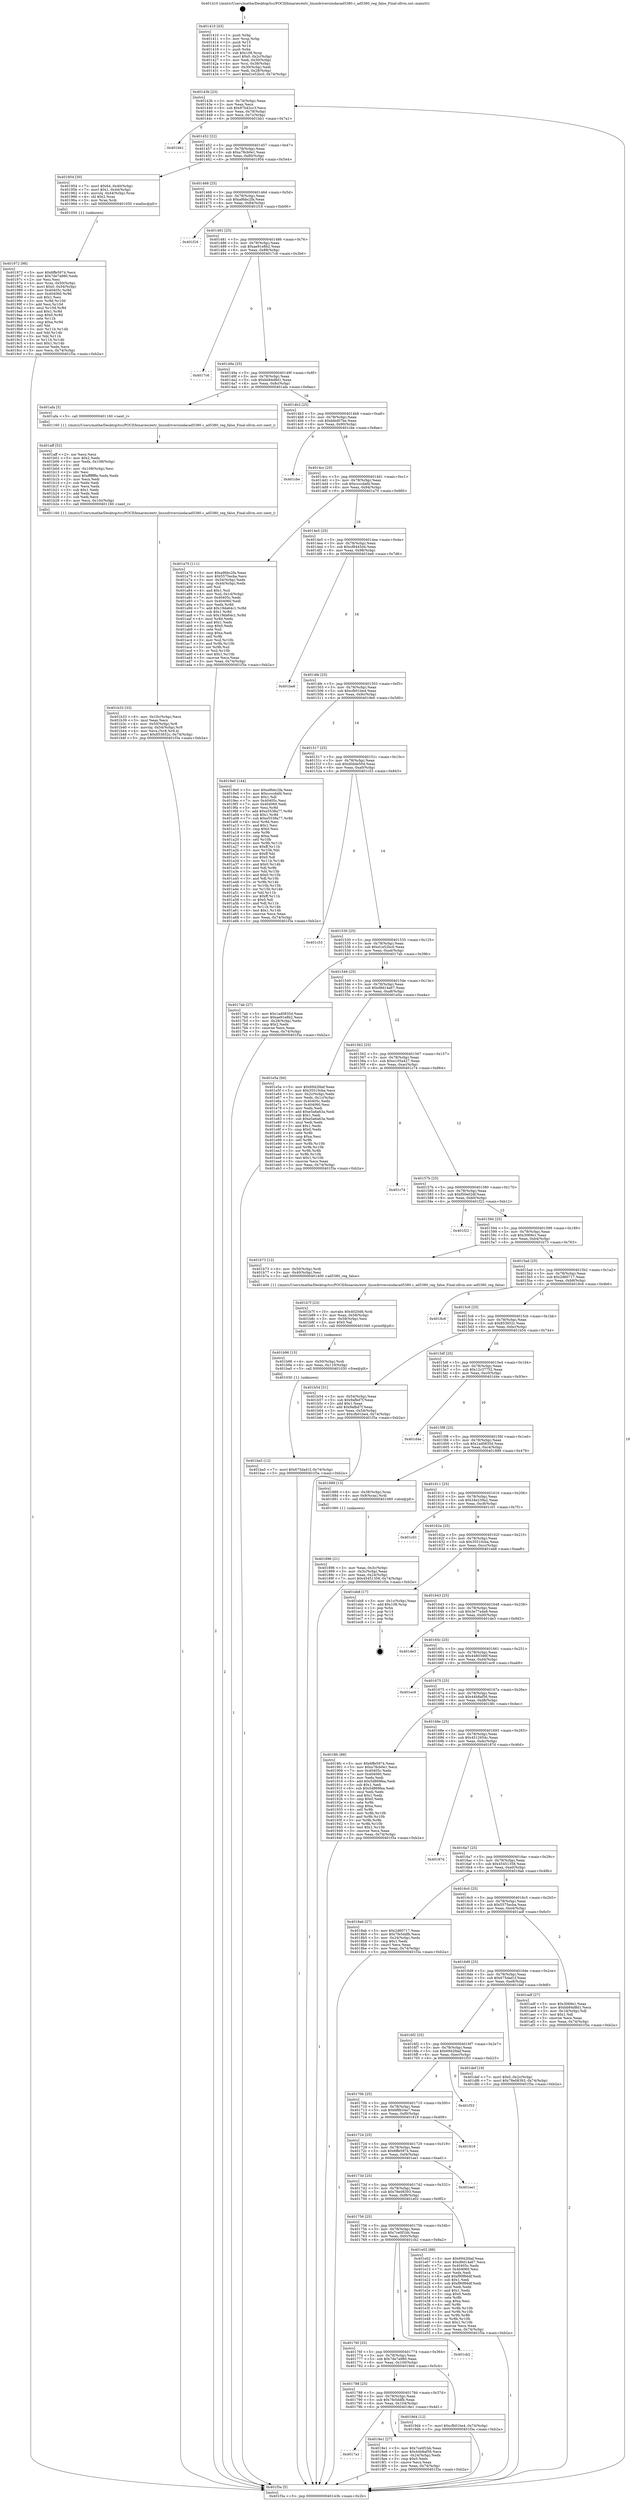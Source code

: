 digraph "0x401410" {
  label = "0x401410 (/mnt/c/Users/mathe/Desktop/tcc/POCII/binaries/extr_linuxdriversiiodacad5380.c_ad5380_reg_false_Final-ollvm.out::main(0))"
  labelloc = "t"
  node[shape=record]

  Entry [label="",width=0.3,height=0.3,shape=circle,fillcolor=black,style=filled]
  "0x40143b" [label="{
     0x40143b [23]\l
     | [instrs]\l
     &nbsp;&nbsp;0x40143b \<+3\>: mov -0x74(%rbp),%eax\l
     &nbsp;&nbsp;0x40143e \<+2\>: mov %eax,%ecx\l
     &nbsp;&nbsp;0x401440 \<+6\>: sub $0x87b42cc3,%ecx\l
     &nbsp;&nbsp;0x401446 \<+3\>: mov %eax,-0x78(%rbp)\l
     &nbsp;&nbsp;0x401449 \<+3\>: mov %ecx,-0x7c(%rbp)\l
     &nbsp;&nbsp;0x40144c \<+6\>: je 0000000000401bb1 \<main+0x7a1\>\l
  }"]
  "0x401bb1" [label="{
     0x401bb1\l
  }", style=dashed]
  "0x401452" [label="{
     0x401452 [22]\l
     | [instrs]\l
     &nbsp;&nbsp;0x401452 \<+5\>: jmp 0000000000401457 \<main+0x47\>\l
     &nbsp;&nbsp;0x401457 \<+3\>: mov -0x78(%rbp),%eax\l
     &nbsp;&nbsp;0x40145a \<+5\>: sub $0xa78cb0e1,%eax\l
     &nbsp;&nbsp;0x40145f \<+3\>: mov %eax,-0x80(%rbp)\l
     &nbsp;&nbsp;0x401462 \<+6\>: je 0000000000401954 \<main+0x544\>\l
  }"]
  Exit [label="",width=0.3,height=0.3,shape=circle,fillcolor=black,style=filled,peripheries=2]
  "0x401954" [label="{
     0x401954 [30]\l
     | [instrs]\l
     &nbsp;&nbsp;0x401954 \<+7\>: movl $0x64,-0x40(%rbp)\l
     &nbsp;&nbsp;0x40195b \<+7\>: movl $0x1,-0x44(%rbp)\l
     &nbsp;&nbsp;0x401962 \<+4\>: movslq -0x44(%rbp),%rax\l
     &nbsp;&nbsp;0x401966 \<+4\>: shl $0x2,%rax\l
     &nbsp;&nbsp;0x40196a \<+3\>: mov %rax,%rdi\l
     &nbsp;&nbsp;0x40196d \<+5\>: call 0000000000401050 \<malloc@plt\>\l
     | [calls]\l
     &nbsp;&nbsp;0x401050 \{1\} (unknown)\l
  }"]
  "0x401468" [label="{
     0x401468 [25]\l
     | [instrs]\l
     &nbsp;&nbsp;0x401468 \<+5\>: jmp 000000000040146d \<main+0x5d\>\l
     &nbsp;&nbsp;0x40146d \<+3\>: mov -0x78(%rbp),%eax\l
     &nbsp;&nbsp;0x401470 \<+5\>: sub $0xa9bbc2fa,%eax\l
     &nbsp;&nbsp;0x401475 \<+6\>: mov %eax,-0x84(%rbp)\l
     &nbsp;&nbsp;0x40147b \<+6\>: je 0000000000401f16 \<main+0xb06\>\l
  }"]
  "0x401ba5" [label="{
     0x401ba5 [12]\l
     | [instrs]\l
     &nbsp;&nbsp;0x401ba5 \<+7\>: movl $0x675dad1f,-0x74(%rbp)\l
     &nbsp;&nbsp;0x401bac \<+5\>: jmp 0000000000401f3a \<main+0xb2a\>\l
  }"]
  "0x401f16" [label="{
     0x401f16\l
  }", style=dashed]
  "0x401481" [label="{
     0x401481 [25]\l
     | [instrs]\l
     &nbsp;&nbsp;0x401481 \<+5\>: jmp 0000000000401486 \<main+0x76\>\l
     &nbsp;&nbsp;0x401486 \<+3\>: mov -0x78(%rbp),%eax\l
     &nbsp;&nbsp;0x401489 \<+5\>: sub $0xae91e8b2,%eax\l
     &nbsp;&nbsp;0x40148e \<+6\>: mov %eax,-0x88(%rbp)\l
     &nbsp;&nbsp;0x401494 \<+6\>: je 00000000004017c6 \<main+0x3b6\>\l
  }"]
  "0x401b96" [label="{
     0x401b96 [15]\l
     | [instrs]\l
     &nbsp;&nbsp;0x401b96 \<+4\>: mov -0x50(%rbp),%rdi\l
     &nbsp;&nbsp;0x401b9a \<+6\>: mov %eax,-0x110(%rbp)\l
     &nbsp;&nbsp;0x401ba0 \<+5\>: call 0000000000401030 \<free@plt\>\l
     | [calls]\l
     &nbsp;&nbsp;0x401030 \{1\} (unknown)\l
  }"]
  "0x4017c6" [label="{
     0x4017c6\l
  }", style=dashed]
  "0x40149a" [label="{
     0x40149a [25]\l
     | [instrs]\l
     &nbsp;&nbsp;0x40149a \<+5\>: jmp 000000000040149f \<main+0x8f\>\l
     &nbsp;&nbsp;0x40149f \<+3\>: mov -0x78(%rbp),%eax\l
     &nbsp;&nbsp;0x4014a2 \<+5\>: sub $0xbb84d8d1,%eax\l
     &nbsp;&nbsp;0x4014a7 \<+6\>: mov %eax,-0x8c(%rbp)\l
     &nbsp;&nbsp;0x4014ad \<+6\>: je 0000000000401afa \<main+0x6ea\>\l
  }"]
  "0x401b7f" [label="{
     0x401b7f [23]\l
     | [instrs]\l
     &nbsp;&nbsp;0x401b7f \<+10\>: movabs $0x4020d6,%rdi\l
     &nbsp;&nbsp;0x401b89 \<+3\>: mov %eax,-0x58(%rbp)\l
     &nbsp;&nbsp;0x401b8c \<+3\>: mov -0x58(%rbp),%esi\l
     &nbsp;&nbsp;0x401b8f \<+2\>: mov $0x0,%al\l
     &nbsp;&nbsp;0x401b91 \<+5\>: call 0000000000401040 \<printf@plt\>\l
     | [calls]\l
     &nbsp;&nbsp;0x401040 \{1\} (unknown)\l
  }"]
  "0x401afa" [label="{
     0x401afa [5]\l
     | [instrs]\l
     &nbsp;&nbsp;0x401afa \<+5\>: call 0000000000401160 \<next_i\>\l
     | [calls]\l
     &nbsp;&nbsp;0x401160 \{1\} (/mnt/c/Users/mathe/Desktop/tcc/POCII/binaries/extr_linuxdriversiiodacad5380.c_ad5380_reg_false_Final-ollvm.out::next_i)\l
  }"]
  "0x4014b3" [label="{
     0x4014b3 [25]\l
     | [instrs]\l
     &nbsp;&nbsp;0x4014b3 \<+5\>: jmp 00000000004014b8 \<main+0xa8\>\l
     &nbsp;&nbsp;0x4014b8 \<+3\>: mov -0x78(%rbp),%eax\l
     &nbsp;&nbsp;0x4014bb \<+5\>: sub $0xbfed07be,%eax\l
     &nbsp;&nbsp;0x4014c0 \<+6\>: mov %eax,-0x90(%rbp)\l
     &nbsp;&nbsp;0x4014c6 \<+6\>: je 0000000000401cbe \<main+0x8ae\>\l
  }"]
  "0x401b33" [label="{
     0x401b33 [33]\l
     | [instrs]\l
     &nbsp;&nbsp;0x401b33 \<+6\>: mov -0x10c(%rbp),%ecx\l
     &nbsp;&nbsp;0x401b39 \<+3\>: imul %eax,%ecx\l
     &nbsp;&nbsp;0x401b3c \<+4\>: mov -0x50(%rbp),%r8\l
     &nbsp;&nbsp;0x401b40 \<+4\>: movslq -0x54(%rbp),%r9\l
     &nbsp;&nbsp;0x401b44 \<+4\>: mov %ecx,(%r8,%r9,4)\l
     &nbsp;&nbsp;0x401b48 \<+7\>: movl $0x853652c,-0x74(%rbp)\l
     &nbsp;&nbsp;0x401b4f \<+5\>: jmp 0000000000401f3a \<main+0xb2a\>\l
  }"]
  "0x401cbe" [label="{
     0x401cbe\l
  }", style=dashed]
  "0x4014cc" [label="{
     0x4014cc [25]\l
     | [instrs]\l
     &nbsp;&nbsp;0x4014cc \<+5\>: jmp 00000000004014d1 \<main+0xc1\>\l
     &nbsp;&nbsp;0x4014d1 \<+3\>: mov -0x78(%rbp),%eax\l
     &nbsp;&nbsp;0x4014d4 \<+5\>: sub $0xccccdafd,%eax\l
     &nbsp;&nbsp;0x4014d9 \<+6\>: mov %eax,-0x94(%rbp)\l
     &nbsp;&nbsp;0x4014df \<+6\>: je 0000000000401a70 \<main+0x660\>\l
  }"]
  "0x401aff" [label="{
     0x401aff [52]\l
     | [instrs]\l
     &nbsp;&nbsp;0x401aff \<+2\>: xor %ecx,%ecx\l
     &nbsp;&nbsp;0x401b01 \<+5\>: mov $0x2,%edx\l
     &nbsp;&nbsp;0x401b06 \<+6\>: mov %edx,-0x108(%rbp)\l
     &nbsp;&nbsp;0x401b0c \<+1\>: cltd\l
     &nbsp;&nbsp;0x401b0d \<+6\>: mov -0x108(%rbp),%esi\l
     &nbsp;&nbsp;0x401b13 \<+2\>: idiv %esi\l
     &nbsp;&nbsp;0x401b15 \<+6\>: imul $0xfffffffe,%edx,%edx\l
     &nbsp;&nbsp;0x401b1b \<+2\>: mov %ecx,%edi\l
     &nbsp;&nbsp;0x401b1d \<+2\>: sub %edx,%edi\l
     &nbsp;&nbsp;0x401b1f \<+2\>: mov %ecx,%edx\l
     &nbsp;&nbsp;0x401b21 \<+3\>: sub $0x1,%edx\l
     &nbsp;&nbsp;0x401b24 \<+2\>: add %edx,%edi\l
     &nbsp;&nbsp;0x401b26 \<+2\>: sub %edi,%ecx\l
     &nbsp;&nbsp;0x401b28 \<+6\>: mov %ecx,-0x10c(%rbp)\l
     &nbsp;&nbsp;0x401b2e \<+5\>: call 0000000000401160 \<next_i\>\l
     | [calls]\l
     &nbsp;&nbsp;0x401160 \{1\} (/mnt/c/Users/mathe/Desktop/tcc/POCII/binaries/extr_linuxdriversiiodacad5380.c_ad5380_reg_false_Final-ollvm.out::next_i)\l
  }"]
  "0x401a70" [label="{
     0x401a70 [111]\l
     | [instrs]\l
     &nbsp;&nbsp;0x401a70 \<+5\>: mov $0xa9bbc2fa,%eax\l
     &nbsp;&nbsp;0x401a75 \<+5\>: mov $0x5575ecba,%ecx\l
     &nbsp;&nbsp;0x401a7a \<+3\>: mov -0x54(%rbp),%edx\l
     &nbsp;&nbsp;0x401a7d \<+3\>: cmp -0x44(%rbp),%edx\l
     &nbsp;&nbsp;0x401a80 \<+4\>: setl %sil\l
     &nbsp;&nbsp;0x401a84 \<+4\>: and $0x1,%sil\l
     &nbsp;&nbsp;0x401a88 \<+4\>: mov %sil,-0x1d(%rbp)\l
     &nbsp;&nbsp;0x401a8c \<+7\>: mov 0x40405c,%edx\l
     &nbsp;&nbsp;0x401a93 \<+7\>: mov 0x404060,%edi\l
     &nbsp;&nbsp;0x401a9a \<+3\>: mov %edx,%r8d\l
     &nbsp;&nbsp;0x401a9d \<+7\>: add $0x19da64c1,%r8d\l
     &nbsp;&nbsp;0x401aa4 \<+4\>: sub $0x1,%r8d\l
     &nbsp;&nbsp;0x401aa8 \<+7\>: sub $0x19da64c1,%r8d\l
     &nbsp;&nbsp;0x401aaf \<+4\>: imul %r8d,%edx\l
     &nbsp;&nbsp;0x401ab3 \<+3\>: and $0x1,%edx\l
     &nbsp;&nbsp;0x401ab6 \<+3\>: cmp $0x0,%edx\l
     &nbsp;&nbsp;0x401ab9 \<+4\>: sete %sil\l
     &nbsp;&nbsp;0x401abd \<+3\>: cmp $0xa,%edi\l
     &nbsp;&nbsp;0x401ac0 \<+4\>: setl %r9b\l
     &nbsp;&nbsp;0x401ac4 \<+3\>: mov %sil,%r10b\l
     &nbsp;&nbsp;0x401ac7 \<+3\>: and %r9b,%r10b\l
     &nbsp;&nbsp;0x401aca \<+3\>: xor %r9b,%sil\l
     &nbsp;&nbsp;0x401acd \<+3\>: or %sil,%r10b\l
     &nbsp;&nbsp;0x401ad0 \<+4\>: test $0x1,%r10b\l
     &nbsp;&nbsp;0x401ad4 \<+3\>: cmovne %ecx,%eax\l
     &nbsp;&nbsp;0x401ad7 \<+3\>: mov %eax,-0x74(%rbp)\l
     &nbsp;&nbsp;0x401ada \<+5\>: jmp 0000000000401f3a \<main+0xb2a\>\l
  }"]
  "0x4014e5" [label="{
     0x4014e5 [25]\l
     | [instrs]\l
     &nbsp;&nbsp;0x4014e5 \<+5\>: jmp 00000000004014ea \<main+0xda\>\l
     &nbsp;&nbsp;0x4014ea \<+3\>: mov -0x78(%rbp),%eax\l
     &nbsp;&nbsp;0x4014ed \<+5\>: sub $0xcf8445d4,%eax\l
     &nbsp;&nbsp;0x4014f2 \<+6\>: mov %eax,-0x98(%rbp)\l
     &nbsp;&nbsp;0x4014f8 \<+6\>: je 0000000000401be6 \<main+0x7d6\>\l
  }"]
  "0x401972" [label="{
     0x401972 [98]\l
     | [instrs]\l
     &nbsp;&nbsp;0x401972 \<+5\>: mov $0x6ffe5974,%ecx\l
     &nbsp;&nbsp;0x401977 \<+5\>: mov $0x7de7a980,%edx\l
     &nbsp;&nbsp;0x40197c \<+2\>: xor %esi,%esi\l
     &nbsp;&nbsp;0x40197e \<+4\>: mov %rax,-0x50(%rbp)\l
     &nbsp;&nbsp;0x401982 \<+7\>: movl $0x0,-0x54(%rbp)\l
     &nbsp;&nbsp;0x401989 \<+8\>: mov 0x40405c,%r8d\l
     &nbsp;&nbsp;0x401991 \<+8\>: mov 0x404060,%r9d\l
     &nbsp;&nbsp;0x401999 \<+3\>: sub $0x1,%esi\l
     &nbsp;&nbsp;0x40199c \<+3\>: mov %r8d,%r10d\l
     &nbsp;&nbsp;0x40199f \<+3\>: add %esi,%r10d\l
     &nbsp;&nbsp;0x4019a2 \<+4\>: imul %r10d,%r8d\l
     &nbsp;&nbsp;0x4019a6 \<+4\>: and $0x1,%r8d\l
     &nbsp;&nbsp;0x4019aa \<+4\>: cmp $0x0,%r8d\l
     &nbsp;&nbsp;0x4019ae \<+4\>: sete %r11b\l
     &nbsp;&nbsp;0x4019b2 \<+4\>: cmp $0xa,%r9d\l
     &nbsp;&nbsp;0x4019b6 \<+3\>: setl %bl\l
     &nbsp;&nbsp;0x4019b9 \<+3\>: mov %r11b,%r14b\l
     &nbsp;&nbsp;0x4019bc \<+3\>: and %bl,%r14b\l
     &nbsp;&nbsp;0x4019bf \<+3\>: xor %bl,%r11b\l
     &nbsp;&nbsp;0x4019c2 \<+3\>: or %r11b,%r14b\l
     &nbsp;&nbsp;0x4019c5 \<+4\>: test $0x1,%r14b\l
     &nbsp;&nbsp;0x4019c9 \<+3\>: cmovne %edx,%ecx\l
     &nbsp;&nbsp;0x4019cc \<+3\>: mov %ecx,-0x74(%rbp)\l
     &nbsp;&nbsp;0x4019cf \<+5\>: jmp 0000000000401f3a \<main+0xb2a\>\l
  }"]
  "0x401be6" [label="{
     0x401be6\l
  }", style=dashed]
  "0x4014fe" [label="{
     0x4014fe [25]\l
     | [instrs]\l
     &nbsp;&nbsp;0x4014fe \<+5\>: jmp 0000000000401503 \<main+0xf3\>\l
     &nbsp;&nbsp;0x401503 \<+3\>: mov -0x78(%rbp),%eax\l
     &nbsp;&nbsp;0x401506 \<+5\>: sub $0xcfb01be4,%eax\l
     &nbsp;&nbsp;0x40150b \<+6\>: mov %eax,-0x9c(%rbp)\l
     &nbsp;&nbsp;0x401511 \<+6\>: je 00000000004019e0 \<main+0x5d0\>\l
  }"]
  "0x4017a1" [label="{
     0x4017a1\l
  }", style=dashed]
  "0x4019e0" [label="{
     0x4019e0 [144]\l
     | [instrs]\l
     &nbsp;&nbsp;0x4019e0 \<+5\>: mov $0xa9bbc2fa,%eax\l
     &nbsp;&nbsp;0x4019e5 \<+5\>: mov $0xccccdafd,%ecx\l
     &nbsp;&nbsp;0x4019ea \<+2\>: mov $0x1,%dl\l
     &nbsp;&nbsp;0x4019ec \<+7\>: mov 0x40405c,%esi\l
     &nbsp;&nbsp;0x4019f3 \<+7\>: mov 0x404060,%edi\l
     &nbsp;&nbsp;0x4019fa \<+3\>: mov %esi,%r8d\l
     &nbsp;&nbsp;0x4019fd \<+7\>: add $0xe5538a77,%r8d\l
     &nbsp;&nbsp;0x401a04 \<+4\>: sub $0x1,%r8d\l
     &nbsp;&nbsp;0x401a08 \<+7\>: sub $0xe5538a77,%r8d\l
     &nbsp;&nbsp;0x401a0f \<+4\>: imul %r8d,%esi\l
     &nbsp;&nbsp;0x401a13 \<+3\>: and $0x1,%esi\l
     &nbsp;&nbsp;0x401a16 \<+3\>: cmp $0x0,%esi\l
     &nbsp;&nbsp;0x401a19 \<+4\>: sete %r9b\l
     &nbsp;&nbsp;0x401a1d \<+3\>: cmp $0xa,%edi\l
     &nbsp;&nbsp;0x401a20 \<+4\>: setl %r10b\l
     &nbsp;&nbsp;0x401a24 \<+3\>: mov %r9b,%r11b\l
     &nbsp;&nbsp;0x401a27 \<+4\>: xor $0xff,%r11b\l
     &nbsp;&nbsp;0x401a2b \<+3\>: mov %r10b,%bl\l
     &nbsp;&nbsp;0x401a2e \<+3\>: xor $0xff,%bl\l
     &nbsp;&nbsp;0x401a31 \<+3\>: xor $0x0,%dl\l
     &nbsp;&nbsp;0x401a34 \<+3\>: mov %r11b,%r14b\l
     &nbsp;&nbsp;0x401a37 \<+4\>: and $0x0,%r14b\l
     &nbsp;&nbsp;0x401a3b \<+3\>: and %dl,%r9b\l
     &nbsp;&nbsp;0x401a3e \<+3\>: mov %bl,%r15b\l
     &nbsp;&nbsp;0x401a41 \<+4\>: and $0x0,%r15b\l
     &nbsp;&nbsp;0x401a45 \<+3\>: and %dl,%r10b\l
     &nbsp;&nbsp;0x401a48 \<+3\>: or %r9b,%r14b\l
     &nbsp;&nbsp;0x401a4b \<+3\>: or %r10b,%r15b\l
     &nbsp;&nbsp;0x401a4e \<+3\>: xor %r15b,%r14b\l
     &nbsp;&nbsp;0x401a51 \<+3\>: or %bl,%r11b\l
     &nbsp;&nbsp;0x401a54 \<+4\>: xor $0xff,%r11b\l
     &nbsp;&nbsp;0x401a58 \<+3\>: or $0x0,%dl\l
     &nbsp;&nbsp;0x401a5b \<+3\>: and %dl,%r11b\l
     &nbsp;&nbsp;0x401a5e \<+3\>: or %r11b,%r14b\l
     &nbsp;&nbsp;0x401a61 \<+4\>: test $0x1,%r14b\l
     &nbsp;&nbsp;0x401a65 \<+3\>: cmovne %ecx,%eax\l
     &nbsp;&nbsp;0x401a68 \<+3\>: mov %eax,-0x74(%rbp)\l
     &nbsp;&nbsp;0x401a6b \<+5\>: jmp 0000000000401f3a \<main+0xb2a\>\l
  }"]
  "0x401517" [label="{
     0x401517 [25]\l
     | [instrs]\l
     &nbsp;&nbsp;0x401517 \<+5\>: jmp 000000000040151c \<main+0x10c\>\l
     &nbsp;&nbsp;0x40151c \<+3\>: mov -0x78(%rbp),%eax\l
     &nbsp;&nbsp;0x40151f \<+5\>: sub $0xd0dde504,%eax\l
     &nbsp;&nbsp;0x401524 \<+6\>: mov %eax,-0xa0(%rbp)\l
     &nbsp;&nbsp;0x40152a \<+6\>: je 0000000000401c53 \<main+0x843\>\l
  }"]
  "0x4018e1" [label="{
     0x4018e1 [27]\l
     | [instrs]\l
     &nbsp;&nbsp;0x4018e1 \<+5\>: mov $0x7ce0f1bb,%eax\l
     &nbsp;&nbsp;0x4018e6 \<+5\>: mov $0x44b8af56,%ecx\l
     &nbsp;&nbsp;0x4018eb \<+3\>: mov -0x24(%rbp),%edx\l
     &nbsp;&nbsp;0x4018ee \<+3\>: cmp $0x0,%edx\l
     &nbsp;&nbsp;0x4018f1 \<+3\>: cmove %ecx,%eax\l
     &nbsp;&nbsp;0x4018f4 \<+3\>: mov %eax,-0x74(%rbp)\l
     &nbsp;&nbsp;0x4018f7 \<+5\>: jmp 0000000000401f3a \<main+0xb2a\>\l
  }"]
  "0x401c53" [label="{
     0x401c53\l
  }", style=dashed]
  "0x401530" [label="{
     0x401530 [25]\l
     | [instrs]\l
     &nbsp;&nbsp;0x401530 \<+5\>: jmp 0000000000401535 \<main+0x125\>\l
     &nbsp;&nbsp;0x401535 \<+3\>: mov -0x78(%rbp),%eax\l
     &nbsp;&nbsp;0x401538 \<+5\>: sub $0xd1e52bc0,%eax\l
     &nbsp;&nbsp;0x40153d \<+6\>: mov %eax,-0xa4(%rbp)\l
     &nbsp;&nbsp;0x401543 \<+6\>: je 00000000004017ab \<main+0x39b\>\l
  }"]
  "0x401788" [label="{
     0x401788 [25]\l
     | [instrs]\l
     &nbsp;&nbsp;0x401788 \<+5\>: jmp 000000000040178d \<main+0x37d\>\l
     &nbsp;&nbsp;0x40178d \<+3\>: mov -0x78(%rbp),%eax\l
     &nbsp;&nbsp;0x401790 \<+5\>: sub $0x7fe5ddfb,%eax\l
     &nbsp;&nbsp;0x401795 \<+6\>: mov %eax,-0x104(%rbp)\l
     &nbsp;&nbsp;0x40179b \<+6\>: je 00000000004018e1 \<main+0x4d1\>\l
  }"]
  "0x4017ab" [label="{
     0x4017ab [27]\l
     | [instrs]\l
     &nbsp;&nbsp;0x4017ab \<+5\>: mov $0x1ad0835d,%eax\l
     &nbsp;&nbsp;0x4017b0 \<+5\>: mov $0xae91e8b2,%ecx\l
     &nbsp;&nbsp;0x4017b5 \<+3\>: mov -0x28(%rbp),%edx\l
     &nbsp;&nbsp;0x4017b8 \<+3\>: cmp $0x2,%edx\l
     &nbsp;&nbsp;0x4017bb \<+3\>: cmovne %ecx,%eax\l
     &nbsp;&nbsp;0x4017be \<+3\>: mov %eax,-0x74(%rbp)\l
     &nbsp;&nbsp;0x4017c1 \<+5\>: jmp 0000000000401f3a \<main+0xb2a\>\l
  }"]
  "0x401549" [label="{
     0x401549 [25]\l
     | [instrs]\l
     &nbsp;&nbsp;0x401549 \<+5\>: jmp 000000000040154e \<main+0x13e\>\l
     &nbsp;&nbsp;0x40154e \<+3\>: mov -0x78(%rbp),%eax\l
     &nbsp;&nbsp;0x401551 \<+5\>: sub $0xd9d14a67,%eax\l
     &nbsp;&nbsp;0x401556 \<+6\>: mov %eax,-0xa8(%rbp)\l
     &nbsp;&nbsp;0x40155c \<+6\>: je 0000000000401e5a \<main+0xa4a\>\l
  }"]
  "0x401f3a" [label="{
     0x401f3a [5]\l
     | [instrs]\l
     &nbsp;&nbsp;0x401f3a \<+5\>: jmp 000000000040143b \<main+0x2b\>\l
  }"]
  "0x401410" [label="{
     0x401410 [43]\l
     | [instrs]\l
     &nbsp;&nbsp;0x401410 \<+1\>: push %rbp\l
     &nbsp;&nbsp;0x401411 \<+3\>: mov %rsp,%rbp\l
     &nbsp;&nbsp;0x401414 \<+2\>: push %r15\l
     &nbsp;&nbsp;0x401416 \<+2\>: push %r14\l
     &nbsp;&nbsp;0x401418 \<+1\>: push %rbx\l
     &nbsp;&nbsp;0x401419 \<+7\>: sub $0x108,%rsp\l
     &nbsp;&nbsp;0x401420 \<+7\>: movl $0x0,-0x2c(%rbp)\l
     &nbsp;&nbsp;0x401427 \<+3\>: mov %edi,-0x30(%rbp)\l
     &nbsp;&nbsp;0x40142a \<+4\>: mov %rsi,-0x38(%rbp)\l
     &nbsp;&nbsp;0x40142e \<+3\>: mov -0x30(%rbp),%edi\l
     &nbsp;&nbsp;0x401431 \<+3\>: mov %edi,-0x28(%rbp)\l
     &nbsp;&nbsp;0x401434 \<+7\>: movl $0xd1e52bc0,-0x74(%rbp)\l
  }"]
  "0x4019d4" [label="{
     0x4019d4 [12]\l
     | [instrs]\l
     &nbsp;&nbsp;0x4019d4 \<+7\>: movl $0xcfb01be4,-0x74(%rbp)\l
     &nbsp;&nbsp;0x4019db \<+5\>: jmp 0000000000401f3a \<main+0xb2a\>\l
  }"]
  "0x401e5a" [label="{
     0x401e5a [94]\l
     | [instrs]\l
     &nbsp;&nbsp;0x401e5a \<+5\>: mov $0x6942fdaf,%eax\l
     &nbsp;&nbsp;0x401e5f \<+5\>: mov $0x35510cba,%ecx\l
     &nbsp;&nbsp;0x401e64 \<+3\>: mov -0x2c(%rbp),%edx\l
     &nbsp;&nbsp;0x401e67 \<+3\>: mov %edx,-0x1c(%rbp)\l
     &nbsp;&nbsp;0x401e6a \<+7\>: mov 0x40405c,%edx\l
     &nbsp;&nbsp;0x401e71 \<+7\>: mov 0x404060,%esi\l
     &nbsp;&nbsp;0x401e78 \<+2\>: mov %edx,%edi\l
     &nbsp;&nbsp;0x401e7a \<+6\>: add $0xe5a6a63a,%edi\l
     &nbsp;&nbsp;0x401e80 \<+3\>: sub $0x1,%edi\l
     &nbsp;&nbsp;0x401e83 \<+6\>: sub $0xe5a6a63a,%edi\l
     &nbsp;&nbsp;0x401e89 \<+3\>: imul %edi,%edx\l
     &nbsp;&nbsp;0x401e8c \<+3\>: and $0x1,%edx\l
     &nbsp;&nbsp;0x401e8f \<+3\>: cmp $0x0,%edx\l
     &nbsp;&nbsp;0x401e92 \<+4\>: sete %r8b\l
     &nbsp;&nbsp;0x401e96 \<+3\>: cmp $0xa,%esi\l
     &nbsp;&nbsp;0x401e99 \<+4\>: setl %r9b\l
     &nbsp;&nbsp;0x401e9d \<+3\>: mov %r8b,%r10b\l
     &nbsp;&nbsp;0x401ea0 \<+3\>: and %r9b,%r10b\l
     &nbsp;&nbsp;0x401ea3 \<+3\>: xor %r9b,%r8b\l
     &nbsp;&nbsp;0x401ea6 \<+3\>: or %r8b,%r10b\l
     &nbsp;&nbsp;0x401ea9 \<+4\>: test $0x1,%r10b\l
     &nbsp;&nbsp;0x401ead \<+3\>: cmovne %ecx,%eax\l
     &nbsp;&nbsp;0x401eb0 \<+3\>: mov %eax,-0x74(%rbp)\l
     &nbsp;&nbsp;0x401eb3 \<+5\>: jmp 0000000000401f3a \<main+0xb2a\>\l
  }"]
  "0x401562" [label="{
     0x401562 [25]\l
     | [instrs]\l
     &nbsp;&nbsp;0x401562 \<+5\>: jmp 0000000000401567 \<main+0x157\>\l
     &nbsp;&nbsp;0x401567 \<+3\>: mov -0x78(%rbp),%eax\l
     &nbsp;&nbsp;0x40156a \<+5\>: sub $0xe105a427,%eax\l
     &nbsp;&nbsp;0x40156f \<+6\>: mov %eax,-0xac(%rbp)\l
     &nbsp;&nbsp;0x401575 \<+6\>: je 0000000000401c74 \<main+0x864\>\l
  }"]
  "0x40176f" [label="{
     0x40176f [25]\l
     | [instrs]\l
     &nbsp;&nbsp;0x40176f \<+5\>: jmp 0000000000401774 \<main+0x364\>\l
     &nbsp;&nbsp;0x401774 \<+3\>: mov -0x78(%rbp),%eax\l
     &nbsp;&nbsp;0x401777 \<+5\>: sub $0x7de7a980,%eax\l
     &nbsp;&nbsp;0x40177c \<+6\>: mov %eax,-0x100(%rbp)\l
     &nbsp;&nbsp;0x401782 \<+6\>: je 00000000004019d4 \<main+0x5c4\>\l
  }"]
  "0x401c74" [label="{
     0x401c74\l
  }", style=dashed]
  "0x40157b" [label="{
     0x40157b [25]\l
     | [instrs]\l
     &nbsp;&nbsp;0x40157b \<+5\>: jmp 0000000000401580 \<main+0x170\>\l
     &nbsp;&nbsp;0x401580 \<+3\>: mov -0x78(%rbp),%eax\l
     &nbsp;&nbsp;0x401583 \<+5\>: sub $0xf50e02df,%eax\l
     &nbsp;&nbsp;0x401588 \<+6\>: mov %eax,-0xb0(%rbp)\l
     &nbsp;&nbsp;0x40158e \<+6\>: je 0000000000401f22 \<main+0xb12\>\l
  }"]
  "0x401cb2" [label="{
     0x401cb2\l
  }", style=dashed]
  "0x401f22" [label="{
     0x401f22\l
  }", style=dashed]
  "0x401594" [label="{
     0x401594 [25]\l
     | [instrs]\l
     &nbsp;&nbsp;0x401594 \<+5\>: jmp 0000000000401599 \<main+0x189\>\l
     &nbsp;&nbsp;0x401599 \<+3\>: mov -0x78(%rbp),%eax\l
     &nbsp;&nbsp;0x40159c \<+5\>: sub $0x3069e1,%eax\l
     &nbsp;&nbsp;0x4015a1 \<+6\>: mov %eax,-0xb4(%rbp)\l
     &nbsp;&nbsp;0x4015a7 \<+6\>: je 0000000000401b73 \<main+0x763\>\l
  }"]
  "0x401756" [label="{
     0x401756 [25]\l
     | [instrs]\l
     &nbsp;&nbsp;0x401756 \<+5\>: jmp 000000000040175b \<main+0x34b\>\l
     &nbsp;&nbsp;0x40175b \<+3\>: mov -0x78(%rbp),%eax\l
     &nbsp;&nbsp;0x40175e \<+5\>: sub $0x7ce0f1bb,%eax\l
     &nbsp;&nbsp;0x401763 \<+6\>: mov %eax,-0xfc(%rbp)\l
     &nbsp;&nbsp;0x401769 \<+6\>: je 0000000000401cb2 \<main+0x8a2\>\l
  }"]
  "0x401b73" [label="{
     0x401b73 [12]\l
     | [instrs]\l
     &nbsp;&nbsp;0x401b73 \<+4\>: mov -0x50(%rbp),%rdi\l
     &nbsp;&nbsp;0x401b77 \<+3\>: mov -0x40(%rbp),%esi\l
     &nbsp;&nbsp;0x401b7a \<+5\>: call 0000000000401400 \<ad5380_reg_false\>\l
     | [calls]\l
     &nbsp;&nbsp;0x401400 \{1\} (/mnt/c/Users/mathe/Desktop/tcc/POCII/binaries/extr_linuxdriversiiodacad5380.c_ad5380_reg_false_Final-ollvm.out::ad5380_reg_false)\l
  }"]
  "0x4015ad" [label="{
     0x4015ad [25]\l
     | [instrs]\l
     &nbsp;&nbsp;0x4015ad \<+5\>: jmp 00000000004015b2 \<main+0x1a2\>\l
     &nbsp;&nbsp;0x4015b2 \<+3\>: mov -0x78(%rbp),%eax\l
     &nbsp;&nbsp;0x4015b5 \<+5\>: sub $0x2d60717,%eax\l
     &nbsp;&nbsp;0x4015ba \<+6\>: mov %eax,-0xb8(%rbp)\l
     &nbsp;&nbsp;0x4015c0 \<+6\>: je 00000000004018c6 \<main+0x4b6\>\l
  }"]
  "0x401e02" [label="{
     0x401e02 [88]\l
     | [instrs]\l
     &nbsp;&nbsp;0x401e02 \<+5\>: mov $0x6942fdaf,%eax\l
     &nbsp;&nbsp;0x401e07 \<+5\>: mov $0xd9d14a67,%ecx\l
     &nbsp;&nbsp;0x401e0c \<+7\>: mov 0x40405c,%edx\l
     &nbsp;&nbsp;0x401e13 \<+7\>: mov 0x404060,%esi\l
     &nbsp;&nbsp;0x401e1a \<+2\>: mov %edx,%edi\l
     &nbsp;&nbsp;0x401e1c \<+6\>: add $0xf90f66df,%edi\l
     &nbsp;&nbsp;0x401e22 \<+3\>: sub $0x1,%edi\l
     &nbsp;&nbsp;0x401e25 \<+6\>: sub $0xf90f66df,%edi\l
     &nbsp;&nbsp;0x401e2b \<+3\>: imul %edi,%edx\l
     &nbsp;&nbsp;0x401e2e \<+3\>: and $0x1,%edx\l
     &nbsp;&nbsp;0x401e31 \<+3\>: cmp $0x0,%edx\l
     &nbsp;&nbsp;0x401e34 \<+4\>: sete %r8b\l
     &nbsp;&nbsp;0x401e38 \<+3\>: cmp $0xa,%esi\l
     &nbsp;&nbsp;0x401e3b \<+4\>: setl %r9b\l
     &nbsp;&nbsp;0x401e3f \<+3\>: mov %r8b,%r10b\l
     &nbsp;&nbsp;0x401e42 \<+3\>: and %r9b,%r10b\l
     &nbsp;&nbsp;0x401e45 \<+3\>: xor %r9b,%r8b\l
     &nbsp;&nbsp;0x401e48 \<+3\>: or %r8b,%r10b\l
     &nbsp;&nbsp;0x401e4b \<+4\>: test $0x1,%r10b\l
     &nbsp;&nbsp;0x401e4f \<+3\>: cmovne %ecx,%eax\l
     &nbsp;&nbsp;0x401e52 \<+3\>: mov %eax,-0x74(%rbp)\l
     &nbsp;&nbsp;0x401e55 \<+5\>: jmp 0000000000401f3a \<main+0xb2a\>\l
  }"]
  "0x4018c6" [label="{
     0x4018c6\l
  }", style=dashed]
  "0x4015c6" [label="{
     0x4015c6 [25]\l
     | [instrs]\l
     &nbsp;&nbsp;0x4015c6 \<+5\>: jmp 00000000004015cb \<main+0x1bb\>\l
     &nbsp;&nbsp;0x4015cb \<+3\>: mov -0x78(%rbp),%eax\l
     &nbsp;&nbsp;0x4015ce \<+5\>: sub $0x853652c,%eax\l
     &nbsp;&nbsp;0x4015d3 \<+6\>: mov %eax,-0xbc(%rbp)\l
     &nbsp;&nbsp;0x4015d9 \<+6\>: je 0000000000401b54 \<main+0x744\>\l
  }"]
  "0x40173d" [label="{
     0x40173d [25]\l
     | [instrs]\l
     &nbsp;&nbsp;0x40173d \<+5\>: jmp 0000000000401742 \<main+0x332\>\l
     &nbsp;&nbsp;0x401742 \<+3\>: mov -0x78(%rbp),%eax\l
     &nbsp;&nbsp;0x401745 \<+5\>: sub $0x78e08393,%eax\l
     &nbsp;&nbsp;0x40174a \<+6\>: mov %eax,-0xf8(%rbp)\l
     &nbsp;&nbsp;0x401750 \<+6\>: je 0000000000401e02 \<main+0x9f2\>\l
  }"]
  "0x401b54" [label="{
     0x401b54 [31]\l
     | [instrs]\l
     &nbsp;&nbsp;0x401b54 \<+3\>: mov -0x54(%rbp),%eax\l
     &nbsp;&nbsp;0x401b57 \<+5\>: sub $0x9afbd7f,%eax\l
     &nbsp;&nbsp;0x401b5c \<+3\>: add $0x1,%eax\l
     &nbsp;&nbsp;0x401b5f \<+5\>: add $0x9afbd7f,%eax\l
     &nbsp;&nbsp;0x401b64 \<+3\>: mov %eax,-0x54(%rbp)\l
     &nbsp;&nbsp;0x401b67 \<+7\>: movl $0xcfb01be4,-0x74(%rbp)\l
     &nbsp;&nbsp;0x401b6e \<+5\>: jmp 0000000000401f3a \<main+0xb2a\>\l
  }"]
  "0x4015df" [label="{
     0x4015df [25]\l
     | [instrs]\l
     &nbsp;&nbsp;0x4015df \<+5\>: jmp 00000000004015e4 \<main+0x1d4\>\l
     &nbsp;&nbsp;0x4015e4 \<+3\>: mov -0x78(%rbp),%eax\l
     &nbsp;&nbsp;0x4015e7 \<+5\>: sub $0x12c37752,%eax\l
     &nbsp;&nbsp;0x4015ec \<+6\>: mov %eax,-0xc0(%rbp)\l
     &nbsp;&nbsp;0x4015f2 \<+6\>: je 0000000000401d4e \<main+0x93e\>\l
  }"]
  "0x401ee1" [label="{
     0x401ee1\l
  }", style=dashed]
  "0x401d4e" [label="{
     0x401d4e\l
  }", style=dashed]
  "0x4015f8" [label="{
     0x4015f8 [25]\l
     | [instrs]\l
     &nbsp;&nbsp;0x4015f8 \<+5\>: jmp 00000000004015fd \<main+0x1ed\>\l
     &nbsp;&nbsp;0x4015fd \<+3\>: mov -0x78(%rbp),%eax\l
     &nbsp;&nbsp;0x401600 \<+5\>: sub $0x1ad0835d,%eax\l
     &nbsp;&nbsp;0x401605 \<+6\>: mov %eax,-0xc4(%rbp)\l
     &nbsp;&nbsp;0x40160b \<+6\>: je 0000000000401889 \<main+0x479\>\l
  }"]
  "0x401724" [label="{
     0x401724 [25]\l
     | [instrs]\l
     &nbsp;&nbsp;0x401724 \<+5\>: jmp 0000000000401729 \<main+0x319\>\l
     &nbsp;&nbsp;0x401729 \<+3\>: mov -0x78(%rbp),%eax\l
     &nbsp;&nbsp;0x40172c \<+5\>: sub $0x6ffe5974,%eax\l
     &nbsp;&nbsp;0x401731 \<+6\>: mov %eax,-0xf4(%rbp)\l
     &nbsp;&nbsp;0x401737 \<+6\>: je 0000000000401ee1 \<main+0xad1\>\l
  }"]
  "0x401889" [label="{
     0x401889 [13]\l
     | [instrs]\l
     &nbsp;&nbsp;0x401889 \<+4\>: mov -0x38(%rbp),%rax\l
     &nbsp;&nbsp;0x40188d \<+4\>: mov 0x8(%rax),%rdi\l
     &nbsp;&nbsp;0x401891 \<+5\>: call 0000000000401060 \<atoi@plt\>\l
     | [calls]\l
     &nbsp;&nbsp;0x401060 \{1\} (unknown)\l
  }"]
  "0x401611" [label="{
     0x401611 [25]\l
     | [instrs]\l
     &nbsp;&nbsp;0x401611 \<+5\>: jmp 0000000000401616 \<main+0x206\>\l
     &nbsp;&nbsp;0x401616 \<+3\>: mov -0x78(%rbp),%eax\l
     &nbsp;&nbsp;0x401619 \<+5\>: sub $0x34e239a2,%eax\l
     &nbsp;&nbsp;0x40161e \<+6\>: mov %eax,-0xc8(%rbp)\l
     &nbsp;&nbsp;0x401624 \<+6\>: je 0000000000401c01 \<main+0x7f1\>\l
  }"]
  "0x401896" [label="{
     0x401896 [21]\l
     | [instrs]\l
     &nbsp;&nbsp;0x401896 \<+3\>: mov %eax,-0x3c(%rbp)\l
     &nbsp;&nbsp;0x401899 \<+3\>: mov -0x3c(%rbp),%eax\l
     &nbsp;&nbsp;0x40189c \<+3\>: mov %eax,-0x24(%rbp)\l
     &nbsp;&nbsp;0x40189f \<+7\>: movl $0x45451358,-0x74(%rbp)\l
     &nbsp;&nbsp;0x4018a6 \<+5\>: jmp 0000000000401f3a \<main+0xb2a\>\l
  }"]
  "0x401819" [label="{
     0x401819\l
  }", style=dashed]
  "0x401c01" [label="{
     0x401c01\l
  }", style=dashed]
  "0x40162a" [label="{
     0x40162a [25]\l
     | [instrs]\l
     &nbsp;&nbsp;0x40162a \<+5\>: jmp 000000000040162f \<main+0x21f\>\l
     &nbsp;&nbsp;0x40162f \<+3\>: mov -0x78(%rbp),%eax\l
     &nbsp;&nbsp;0x401632 \<+5\>: sub $0x35510cba,%eax\l
     &nbsp;&nbsp;0x401637 \<+6\>: mov %eax,-0xcc(%rbp)\l
     &nbsp;&nbsp;0x40163d \<+6\>: je 0000000000401eb8 \<main+0xaa8\>\l
  }"]
  "0x40170b" [label="{
     0x40170b [25]\l
     | [instrs]\l
     &nbsp;&nbsp;0x40170b \<+5\>: jmp 0000000000401710 \<main+0x300\>\l
     &nbsp;&nbsp;0x401710 \<+3\>: mov -0x78(%rbp),%eax\l
     &nbsp;&nbsp;0x401713 \<+5\>: sub $0x6f8b34a7,%eax\l
     &nbsp;&nbsp;0x401718 \<+6\>: mov %eax,-0xf0(%rbp)\l
     &nbsp;&nbsp;0x40171e \<+6\>: je 0000000000401819 \<main+0x409\>\l
  }"]
  "0x401eb8" [label="{
     0x401eb8 [17]\l
     | [instrs]\l
     &nbsp;&nbsp;0x401eb8 \<+3\>: mov -0x1c(%rbp),%eax\l
     &nbsp;&nbsp;0x401ebb \<+7\>: add $0x108,%rsp\l
     &nbsp;&nbsp;0x401ec2 \<+1\>: pop %rbx\l
     &nbsp;&nbsp;0x401ec3 \<+2\>: pop %r14\l
     &nbsp;&nbsp;0x401ec5 \<+2\>: pop %r15\l
     &nbsp;&nbsp;0x401ec7 \<+1\>: pop %rbp\l
     &nbsp;&nbsp;0x401ec8 \<+1\>: ret\l
  }"]
  "0x401643" [label="{
     0x401643 [25]\l
     | [instrs]\l
     &nbsp;&nbsp;0x401643 \<+5\>: jmp 0000000000401648 \<main+0x238\>\l
     &nbsp;&nbsp;0x401648 \<+3\>: mov -0x78(%rbp),%eax\l
     &nbsp;&nbsp;0x40164b \<+5\>: sub $0x3e77a4a8,%eax\l
     &nbsp;&nbsp;0x401650 \<+6\>: mov %eax,-0xd0(%rbp)\l
     &nbsp;&nbsp;0x401656 \<+6\>: je 0000000000401de3 \<main+0x9d3\>\l
  }"]
  "0x401f33" [label="{
     0x401f33\l
  }", style=dashed]
  "0x401de3" [label="{
     0x401de3\l
  }", style=dashed]
  "0x40165c" [label="{
     0x40165c [25]\l
     | [instrs]\l
     &nbsp;&nbsp;0x40165c \<+5\>: jmp 0000000000401661 \<main+0x251\>\l
     &nbsp;&nbsp;0x401661 \<+3\>: mov -0x78(%rbp),%eax\l
     &nbsp;&nbsp;0x401664 \<+5\>: sub $0x4480346f,%eax\l
     &nbsp;&nbsp;0x401669 \<+6\>: mov %eax,-0xd4(%rbp)\l
     &nbsp;&nbsp;0x40166f \<+6\>: je 0000000000401ec9 \<main+0xab9\>\l
  }"]
  "0x4016f2" [label="{
     0x4016f2 [25]\l
     | [instrs]\l
     &nbsp;&nbsp;0x4016f2 \<+5\>: jmp 00000000004016f7 \<main+0x2e7\>\l
     &nbsp;&nbsp;0x4016f7 \<+3\>: mov -0x78(%rbp),%eax\l
     &nbsp;&nbsp;0x4016fa \<+5\>: sub $0x6942fdaf,%eax\l
     &nbsp;&nbsp;0x4016ff \<+6\>: mov %eax,-0xec(%rbp)\l
     &nbsp;&nbsp;0x401705 \<+6\>: je 0000000000401f33 \<main+0xb23\>\l
  }"]
  "0x401ec9" [label="{
     0x401ec9\l
  }", style=dashed]
  "0x401675" [label="{
     0x401675 [25]\l
     | [instrs]\l
     &nbsp;&nbsp;0x401675 \<+5\>: jmp 000000000040167a \<main+0x26a\>\l
     &nbsp;&nbsp;0x40167a \<+3\>: mov -0x78(%rbp),%eax\l
     &nbsp;&nbsp;0x40167d \<+5\>: sub $0x44b8af56,%eax\l
     &nbsp;&nbsp;0x401682 \<+6\>: mov %eax,-0xd8(%rbp)\l
     &nbsp;&nbsp;0x401688 \<+6\>: je 00000000004018fc \<main+0x4ec\>\l
  }"]
  "0x401def" [label="{
     0x401def [19]\l
     | [instrs]\l
     &nbsp;&nbsp;0x401def \<+7\>: movl $0x0,-0x2c(%rbp)\l
     &nbsp;&nbsp;0x401df6 \<+7\>: movl $0x78e08393,-0x74(%rbp)\l
     &nbsp;&nbsp;0x401dfd \<+5\>: jmp 0000000000401f3a \<main+0xb2a\>\l
  }"]
  "0x4018fc" [label="{
     0x4018fc [88]\l
     | [instrs]\l
     &nbsp;&nbsp;0x4018fc \<+5\>: mov $0x6ffe5974,%eax\l
     &nbsp;&nbsp;0x401901 \<+5\>: mov $0xa78cb0e1,%ecx\l
     &nbsp;&nbsp;0x401906 \<+7\>: mov 0x40405c,%edx\l
     &nbsp;&nbsp;0x40190d \<+7\>: mov 0x404060,%esi\l
     &nbsp;&nbsp;0x401914 \<+2\>: mov %edx,%edi\l
     &nbsp;&nbsp;0x401916 \<+6\>: add $0x5d869fea,%edi\l
     &nbsp;&nbsp;0x40191c \<+3\>: sub $0x1,%edi\l
     &nbsp;&nbsp;0x40191f \<+6\>: sub $0x5d869fea,%edi\l
     &nbsp;&nbsp;0x401925 \<+3\>: imul %edi,%edx\l
     &nbsp;&nbsp;0x401928 \<+3\>: and $0x1,%edx\l
     &nbsp;&nbsp;0x40192b \<+3\>: cmp $0x0,%edx\l
     &nbsp;&nbsp;0x40192e \<+4\>: sete %r8b\l
     &nbsp;&nbsp;0x401932 \<+3\>: cmp $0xa,%esi\l
     &nbsp;&nbsp;0x401935 \<+4\>: setl %r9b\l
     &nbsp;&nbsp;0x401939 \<+3\>: mov %r8b,%r10b\l
     &nbsp;&nbsp;0x40193c \<+3\>: and %r9b,%r10b\l
     &nbsp;&nbsp;0x40193f \<+3\>: xor %r9b,%r8b\l
     &nbsp;&nbsp;0x401942 \<+3\>: or %r8b,%r10b\l
     &nbsp;&nbsp;0x401945 \<+4\>: test $0x1,%r10b\l
     &nbsp;&nbsp;0x401949 \<+3\>: cmovne %ecx,%eax\l
     &nbsp;&nbsp;0x40194c \<+3\>: mov %eax,-0x74(%rbp)\l
     &nbsp;&nbsp;0x40194f \<+5\>: jmp 0000000000401f3a \<main+0xb2a\>\l
  }"]
  "0x40168e" [label="{
     0x40168e [25]\l
     | [instrs]\l
     &nbsp;&nbsp;0x40168e \<+5\>: jmp 0000000000401693 \<main+0x283\>\l
     &nbsp;&nbsp;0x401693 \<+3\>: mov -0x78(%rbp),%eax\l
     &nbsp;&nbsp;0x401696 \<+5\>: sub $0x4512654c,%eax\l
     &nbsp;&nbsp;0x40169b \<+6\>: mov %eax,-0xdc(%rbp)\l
     &nbsp;&nbsp;0x4016a1 \<+6\>: je 000000000040187d \<main+0x46d\>\l
  }"]
  "0x4016d9" [label="{
     0x4016d9 [25]\l
     | [instrs]\l
     &nbsp;&nbsp;0x4016d9 \<+5\>: jmp 00000000004016de \<main+0x2ce\>\l
     &nbsp;&nbsp;0x4016de \<+3\>: mov -0x78(%rbp),%eax\l
     &nbsp;&nbsp;0x4016e1 \<+5\>: sub $0x675dad1f,%eax\l
     &nbsp;&nbsp;0x4016e6 \<+6\>: mov %eax,-0xe8(%rbp)\l
     &nbsp;&nbsp;0x4016ec \<+6\>: je 0000000000401def \<main+0x9df\>\l
  }"]
  "0x40187d" [label="{
     0x40187d\l
  }", style=dashed]
  "0x4016a7" [label="{
     0x4016a7 [25]\l
     | [instrs]\l
     &nbsp;&nbsp;0x4016a7 \<+5\>: jmp 00000000004016ac \<main+0x29c\>\l
     &nbsp;&nbsp;0x4016ac \<+3\>: mov -0x78(%rbp),%eax\l
     &nbsp;&nbsp;0x4016af \<+5\>: sub $0x45451358,%eax\l
     &nbsp;&nbsp;0x4016b4 \<+6\>: mov %eax,-0xe0(%rbp)\l
     &nbsp;&nbsp;0x4016ba \<+6\>: je 00000000004018ab \<main+0x49b\>\l
  }"]
  "0x401adf" [label="{
     0x401adf [27]\l
     | [instrs]\l
     &nbsp;&nbsp;0x401adf \<+5\>: mov $0x3069e1,%eax\l
     &nbsp;&nbsp;0x401ae4 \<+5\>: mov $0xbb84d8d1,%ecx\l
     &nbsp;&nbsp;0x401ae9 \<+3\>: mov -0x1d(%rbp),%dl\l
     &nbsp;&nbsp;0x401aec \<+3\>: test $0x1,%dl\l
     &nbsp;&nbsp;0x401aef \<+3\>: cmovne %ecx,%eax\l
     &nbsp;&nbsp;0x401af2 \<+3\>: mov %eax,-0x74(%rbp)\l
     &nbsp;&nbsp;0x401af5 \<+5\>: jmp 0000000000401f3a \<main+0xb2a\>\l
  }"]
  "0x4018ab" [label="{
     0x4018ab [27]\l
     | [instrs]\l
     &nbsp;&nbsp;0x4018ab \<+5\>: mov $0x2d60717,%eax\l
     &nbsp;&nbsp;0x4018b0 \<+5\>: mov $0x7fe5ddfb,%ecx\l
     &nbsp;&nbsp;0x4018b5 \<+3\>: mov -0x24(%rbp),%edx\l
     &nbsp;&nbsp;0x4018b8 \<+3\>: cmp $0x1,%edx\l
     &nbsp;&nbsp;0x4018bb \<+3\>: cmovl %ecx,%eax\l
     &nbsp;&nbsp;0x4018be \<+3\>: mov %eax,-0x74(%rbp)\l
     &nbsp;&nbsp;0x4018c1 \<+5\>: jmp 0000000000401f3a \<main+0xb2a\>\l
  }"]
  "0x4016c0" [label="{
     0x4016c0 [25]\l
     | [instrs]\l
     &nbsp;&nbsp;0x4016c0 \<+5\>: jmp 00000000004016c5 \<main+0x2b5\>\l
     &nbsp;&nbsp;0x4016c5 \<+3\>: mov -0x78(%rbp),%eax\l
     &nbsp;&nbsp;0x4016c8 \<+5\>: sub $0x5575ecba,%eax\l
     &nbsp;&nbsp;0x4016cd \<+6\>: mov %eax,-0xe4(%rbp)\l
     &nbsp;&nbsp;0x4016d3 \<+6\>: je 0000000000401adf \<main+0x6cf\>\l
  }"]
  Entry -> "0x401410" [label=" 1"]
  "0x40143b" -> "0x401bb1" [label=" 0"]
  "0x40143b" -> "0x401452" [label=" 20"]
  "0x401eb8" -> Exit [label=" 1"]
  "0x401452" -> "0x401954" [label=" 1"]
  "0x401452" -> "0x401468" [label=" 19"]
  "0x401e5a" -> "0x401f3a" [label=" 1"]
  "0x401468" -> "0x401f16" [label=" 0"]
  "0x401468" -> "0x401481" [label=" 19"]
  "0x401e02" -> "0x401f3a" [label=" 1"]
  "0x401481" -> "0x4017c6" [label=" 0"]
  "0x401481" -> "0x40149a" [label=" 19"]
  "0x401def" -> "0x401f3a" [label=" 1"]
  "0x40149a" -> "0x401afa" [label=" 1"]
  "0x40149a" -> "0x4014b3" [label=" 18"]
  "0x401ba5" -> "0x401f3a" [label=" 1"]
  "0x4014b3" -> "0x401cbe" [label=" 0"]
  "0x4014b3" -> "0x4014cc" [label=" 18"]
  "0x401b96" -> "0x401ba5" [label=" 1"]
  "0x4014cc" -> "0x401a70" [label=" 2"]
  "0x4014cc" -> "0x4014e5" [label=" 16"]
  "0x401b7f" -> "0x401b96" [label=" 1"]
  "0x4014e5" -> "0x401be6" [label=" 0"]
  "0x4014e5" -> "0x4014fe" [label=" 16"]
  "0x401b73" -> "0x401b7f" [label=" 1"]
  "0x4014fe" -> "0x4019e0" [label=" 2"]
  "0x4014fe" -> "0x401517" [label=" 14"]
  "0x401b54" -> "0x401f3a" [label=" 1"]
  "0x401517" -> "0x401c53" [label=" 0"]
  "0x401517" -> "0x401530" [label=" 14"]
  "0x401b33" -> "0x401f3a" [label=" 1"]
  "0x401530" -> "0x4017ab" [label=" 1"]
  "0x401530" -> "0x401549" [label=" 13"]
  "0x4017ab" -> "0x401f3a" [label=" 1"]
  "0x401410" -> "0x40143b" [label=" 1"]
  "0x401f3a" -> "0x40143b" [label=" 19"]
  "0x401afa" -> "0x401aff" [label=" 1"]
  "0x401549" -> "0x401e5a" [label=" 1"]
  "0x401549" -> "0x401562" [label=" 12"]
  "0x401adf" -> "0x401f3a" [label=" 2"]
  "0x401562" -> "0x401c74" [label=" 0"]
  "0x401562" -> "0x40157b" [label=" 12"]
  "0x4019e0" -> "0x401f3a" [label=" 2"]
  "0x40157b" -> "0x401f22" [label=" 0"]
  "0x40157b" -> "0x401594" [label=" 12"]
  "0x4019d4" -> "0x401f3a" [label=" 1"]
  "0x401594" -> "0x401b73" [label=" 1"]
  "0x401594" -> "0x4015ad" [label=" 11"]
  "0x401954" -> "0x401972" [label=" 1"]
  "0x4015ad" -> "0x4018c6" [label=" 0"]
  "0x4015ad" -> "0x4015c6" [label=" 11"]
  "0x4018fc" -> "0x401f3a" [label=" 1"]
  "0x4015c6" -> "0x401b54" [label=" 1"]
  "0x4015c6" -> "0x4015df" [label=" 10"]
  "0x401788" -> "0x4017a1" [label=" 0"]
  "0x4015df" -> "0x401d4e" [label=" 0"]
  "0x4015df" -> "0x4015f8" [label=" 10"]
  "0x401788" -> "0x4018e1" [label=" 1"]
  "0x4015f8" -> "0x401889" [label=" 1"]
  "0x4015f8" -> "0x401611" [label=" 9"]
  "0x401889" -> "0x401896" [label=" 1"]
  "0x401896" -> "0x401f3a" [label=" 1"]
  "0x40176f" -> "0x401788" [label=" 1"]
  "0x401611" -> "0x401c01" [label=" 0"]
  "0x401611" -> "0x40162a" [label=" 9"]
  "0x40176f" -> "0x4019d4" [label=" 1"]
  "0x40162a" -> "0x401eb8" [label=" 1"]
  "0x40162a" -> "0x401643" [label=" 8"]
  "0x401756" -> "0x40176f" [label=" 2"]
  "0x401643" -> "0x401de3" [label=" 0"]
  "0x401643" -> "0x40165c" [label=" 8"]
  "0x401756" -> "0x401cb2" [label=" 0"]
  "0x40165c" -> "0x401ec9" [label=" 0"]
  "0x40165c" -> "0x401675" [label=" 8"]
  "0x40173d" -> "0x401756" [label=" 2"]
  "0x401675" -> "0x4018fc" [label=" 1"]
  "0x401675" -> "0x40168e" [label=" 7"]
  "0x40173d" -> "0x401e02" [label=" 1"]
  "0x40168e" -> "0x40187d" [label=" 0"]
  "0x40168e" -> "0x4016a7" [label=" 7"]
  "0x401724" -> "0x40173d" [label=" 3"]
  "0x4016a7" -> "0x4018ab" [label=" 1"]
  "0x4016a7" -> "0x4016c0" [label=" 6"]
  "0x4018ab" -> "0x401f3a" [label=" 1"]
  "0x401724" -> "0x401ee1" [label=" 0"]
  "0x4016c0" -> "0x401adf" [label=" 2"]
  "0x4016c0" -> "0x4016d9" [label=" 4"]
  "0x4018e1" -> "0x401f3a" [label=" 1"]
  "0x4016d9" -> "0x401def" [label=" 1"]
  "0x4016d9" -> "0x4016f2" [label=" 3"]
  "0x401972" -> "0x401f3a" [label=" 1"]
  "0x4016f2" -> "0x401f33" [label=" 0"]
  "0x4016f2" -> "0x40170b" [label=" 3"]
  "0x401a70" -> "0x401f3a" [label=" 2"]
  "0x40170b" -> "0x401819" [label=" 0"]
  "0x40170b" -> "0x401724" [label=" 3"]
  "0x401aff" -> "0x401b33" [label=" 1"]
}
